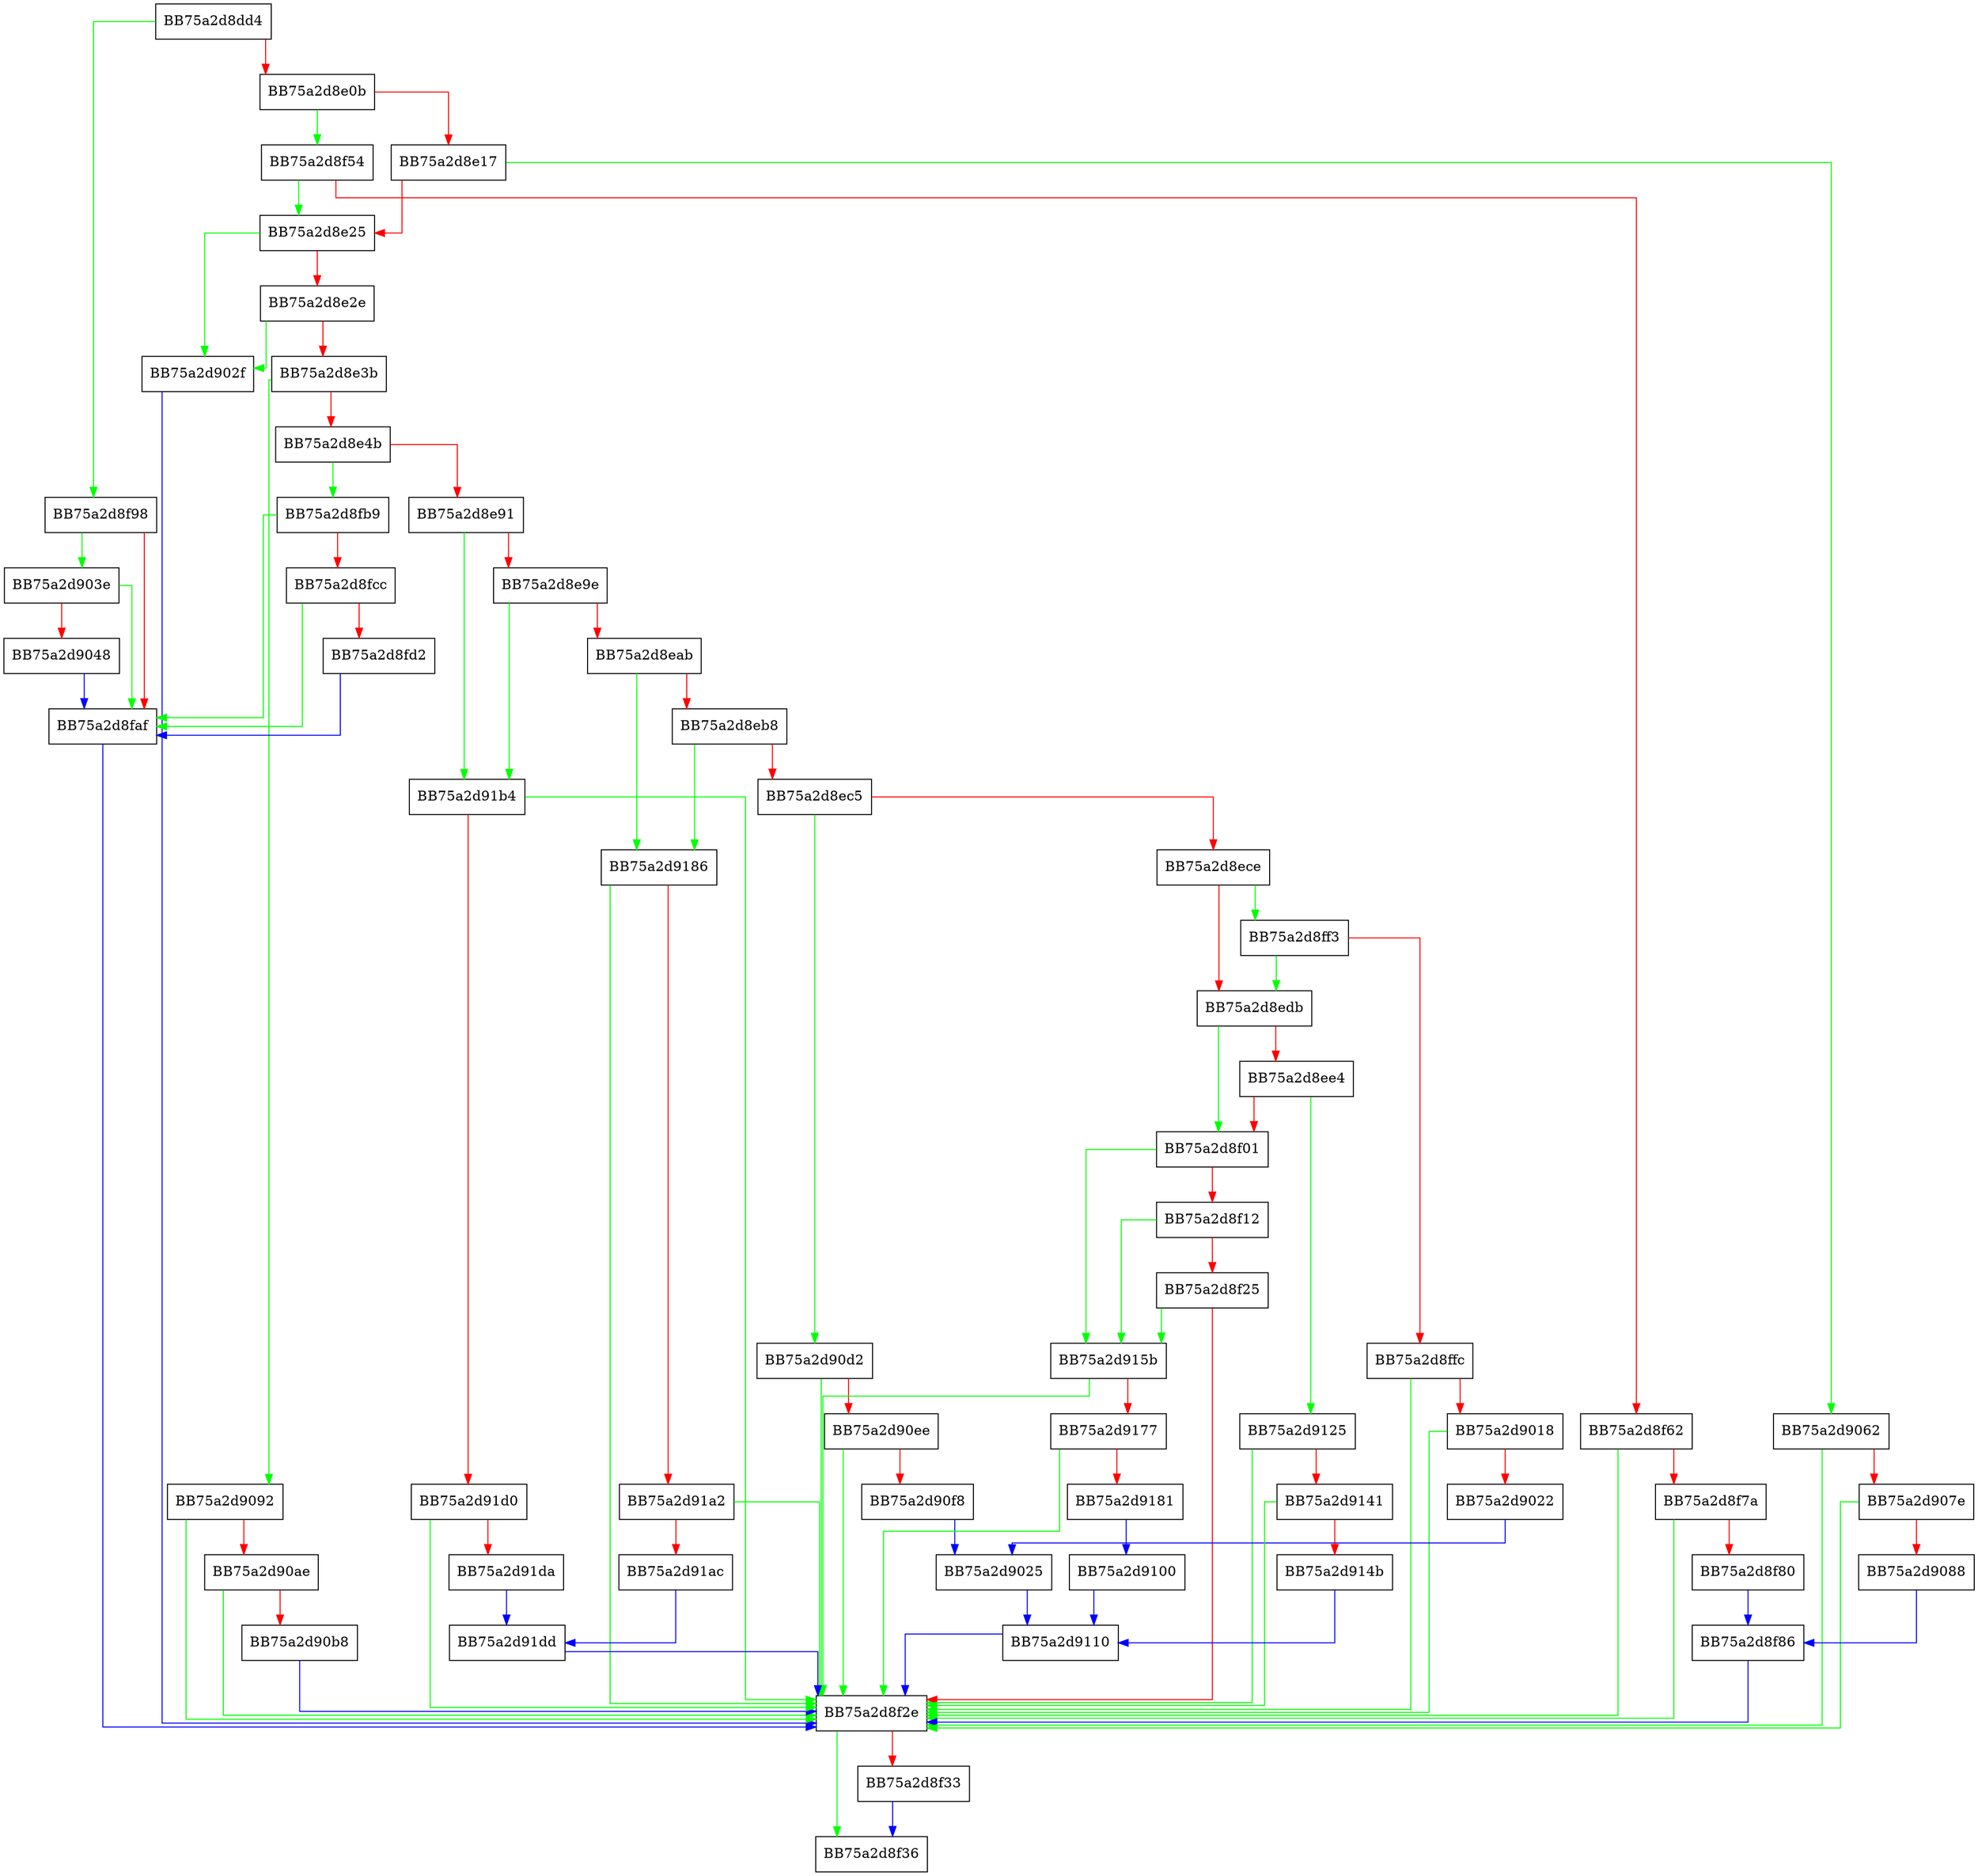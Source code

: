 digraph IsValid {
  node [shape="box"];
  graph [splines=ortho];
  BB75a2d8dd4 -> BB75a2d8f98 [color="green"];
  BB75a2d8dd4 -> BB75a2d8e0b [color="red"];
  BB75a2d8e0b -> BB75a2d8f54 [color="green"];
  BB75a2d8e0b -> BB75a2d8e17 [color="red"];
  BB75a2d8e17 -> BB75a2d9062 [color="green"];
  BB75a2d8e17 -> BB75a2d8e25 [color="red"];
  BB75a2d8e25 -> BB75a2d902f [color="green"];
  BB75a2d8e25 -> BB75a2d8e2e [color="red"];
  BB75a2d8e2e -> BB75a2d902f [color="green"];
  BB75a2d8e2e -> BB75a2d8e3b [color="red"];
  BB75a2d8e3b -> BB75a2d9092 [color="green"];
  BB75a2d8e3b -> BB75a2d8e4b [color="red"];
  BB75a2d8e4b -> BB75a2d8fb9 [color="green"];
  BB75a2d8e4b -> BB75a2d8e91 [color="red"];
  BB75a2d8e91 -> BB75a2d91b4 [color="green"];
  BB75a2d8e91 -> BB75a2d8e9e [color="red"];
  BB75a2d8e9e -> BB75a2d91b4 [color="green"];
  BB75a2d8e9e -> BB75a2d8eab [color="red"];
  BB75a2d8eab -> BB75a2d9186 [color="green"];
  BB75a2d8eab -> BB75a2d8eb8 [color="red"];
  BB75a2d8eb8 -> BB75a2d9186 [color="green"];
  BB75a2d8eb8 -> BB75a2d8ec5 [color="red"];
  BB75a2d8ec5 -> BB75a2d90d2 [color="green"];
  BB75a2d8ec5 -> BB75a2d8ece [color="red"];
  BB75a2d8ece -> BB75a2d8ff3 [color="green"];
  BB75a2d8ece -> BB75a2d8edb [color="red"];
  BB75a2d8edb -> BB75a2d8f01 [color="green"];
  BB75a2d8edb -> BB75a2d8ee4 [color="red"];
  BB75a2d8ee4 -> BB75a2d9125 [color="green"];
  BB75a2d8ee4 -> BB75a2d8f01 [color="red"];
  BB75a2d8f01 -> BB75a2d915b [color="green"];
  BB75a2d8f01 -> BB75a2d8f12 [color="red"];
  BB75a2d8f12 -> BB75a2d915b [color="green"];
  BB75a2d8f12 -> BB75a2d8f25 [color="red"];
  BB75a2d8f25 -> BB75a2d915b [color="green"];
  BB75a2d8f25 -> BB75a2d8f2e [color="red"];
  BB75a2d8f2e -> BB75a2d8f36 [color="green"];
  BB75a2d8f2e -> BB75a2d8f33 [color="red"];
  BB75a2d8f33 -> BB75a2d8f36 [color="blue"];
  BB75a2d8f54 -> BB75a2d8e25 [color="green"];
  BB75a2d8f54 -> BB75a2d8f62 [color="red"];
  BB75a2d8f62 -> BB75a2d8f2e [color="green"];
  BB75a2d8f62 -> BB75a2d8f7a [color="red"];
  BB75a2d8f7a -> BB75a2d8f2e [color="green"];
  BB75a2d8f7a -> BB75a2d8f80 [color="red"];
  BB75a2d8f80 -> BB75a2d8f86 [color="blue"];
  BB75a2d8f86 -> BB75a2d8f2e [color="blue"];
  BB75a2d8f98 -> BB75a2d903e [color="green"];
  BB75a2d8f98 -> BB75a2d8faf [color="red"];
  BB75a2d8faf -> BB75a2d8f2e [color="blue"];
  BB75a2d8fb9 -> BB75a2d8faf [color="green"];
  BB75a2d8fb9 -> BB75a2d8fcc [color="red"];
  BB75a2d8fcc -> BB75a2d8faf [color="green"];
  BB75a2d8fcc -> BB75a2d8fd2 [color="red"];
  BB75a2d8fd2 -> BB75a2d8faf [color="blue"];
  BB75a2d8ff3 -> BB75a2d8edb [color="green"];
  BB75a2d8ff3 -> BB75a2d8ffc [color="red"];
  BB75a2d8ffc -> BB75a2d8f2e [color="green"];
  BB75a2d8ffc -> BB75a2d9018 [color="red"];
  BB75a2d9018 -> BB75a2d8f2e [color="green"];
  BB75a2d9018 -> BB75a2d9022 [color="red"];
  BB75a2d9022 -> BB75a2d9025 [color="blue"];
  BB75a2d9025 -> BB75a2d9110 [color="blue"];
  BB75a2d902f -> BB75a2d8f2e [color="blue"];
  BB75a2d903e -> BB75a2d8faf [color="green"];
  BB75a2d903e -> BB75a2d9048 [color="red"];
  BB75a2d9048 -> BB75a2d8faf [color="blue"];
  BB75a2d9062 -> BB75a2d8f2e [color="green"];
  BB75a2d9062 -> BB75a2d907e [color="red"];
  BB75a2d907e -> BB75a2d8f2e [color="green"];
  BB75a2d907e -> BB75a2d9088 [color="red"];
  BB75a2d9088 -> BB75a2d8f86 [color="blue"];
  BB75a2d9092 -> BB75a2d8f2e [color="green"];
  BB75a2d9092 -> BB75a2d90ae [color="red"];
  BB75a2d90ae -> BB75a2d8f2e [color="green"];
  BB75a2d90ae -> BB75a2d90b8 [color="red"];
  BB75a2d90b8 -> BB75a2d8f2e [color="blue"];
  BB75a2d90d2 -> BB75a2d8f2e [color="green"];
  BB75a2d90d2 -> BB75a2d90ee [color="red"];
  BB75a2d90ee -> BB75a2d8f2e [color="green"];
  BB75a2d90ee -> BB75a2d90f8 [color="red"];
  BB75a2d90f8 -> BB75a2d9025 [color="blue"];
  BB75a2d9100 -> BB75a2d9110 [color="blue"];
  BB75a2d9110 -> BB75a2d8f2e [color="blue"];
  BB75a2d9125 -> BB75a2d8f2e [color="green"];
  BB75a2d9125 -> BB75a2d9141 [color="red"];
  BB75a2d9141 -> BB75a2d8f2e [color="green"];
  BB75a2d9141 -> BB75a2d914b [color="red"];
  BB75a2d914b -> BB75a2d9110 [color="blue"];
  BB75a2d915b -> BB75a2d8f2e [color="green"];
  BB75a2d915b -> BB75a2d9177 [color="red"];
  BB75a2d9177 -> BB75a2d8f2e [color="green"];
  BB75a2d9177 -> BB75a2d9181 [color="red"];
  BB75a2d9181 -> BB75a2d9100 [color="blue"];
  BB75a2d9186 -> BB75a2d8f2e [color="green"];
  BB75a2d9186 -> BB75a2d91a2 [color="red"];
  BB75a2d91a2 -> BB75a2d8f2e [color="green"];
  BB75a2d91a2 -> BB75a2d91ac [color="red"];
  BB75a2d91ac -> BB75a2d91dd [color="blue"];
  BB75a2d91b4 -> BB75a2d8f2e [color="green"];
  BB75a2d91b4 -> BB75a2d91d0 [color="red"];
  BB75a2d91d0 -> BB75a2d8f2e [color="green"];
  BB75a2d91d0 -> BB75a2d91da [color="red"];
  BB75a2d91da -> BB75a2d91dd [color="blue"];
  BB75a2d91dd -> BB75a2d8f2e [color="blue"];
}